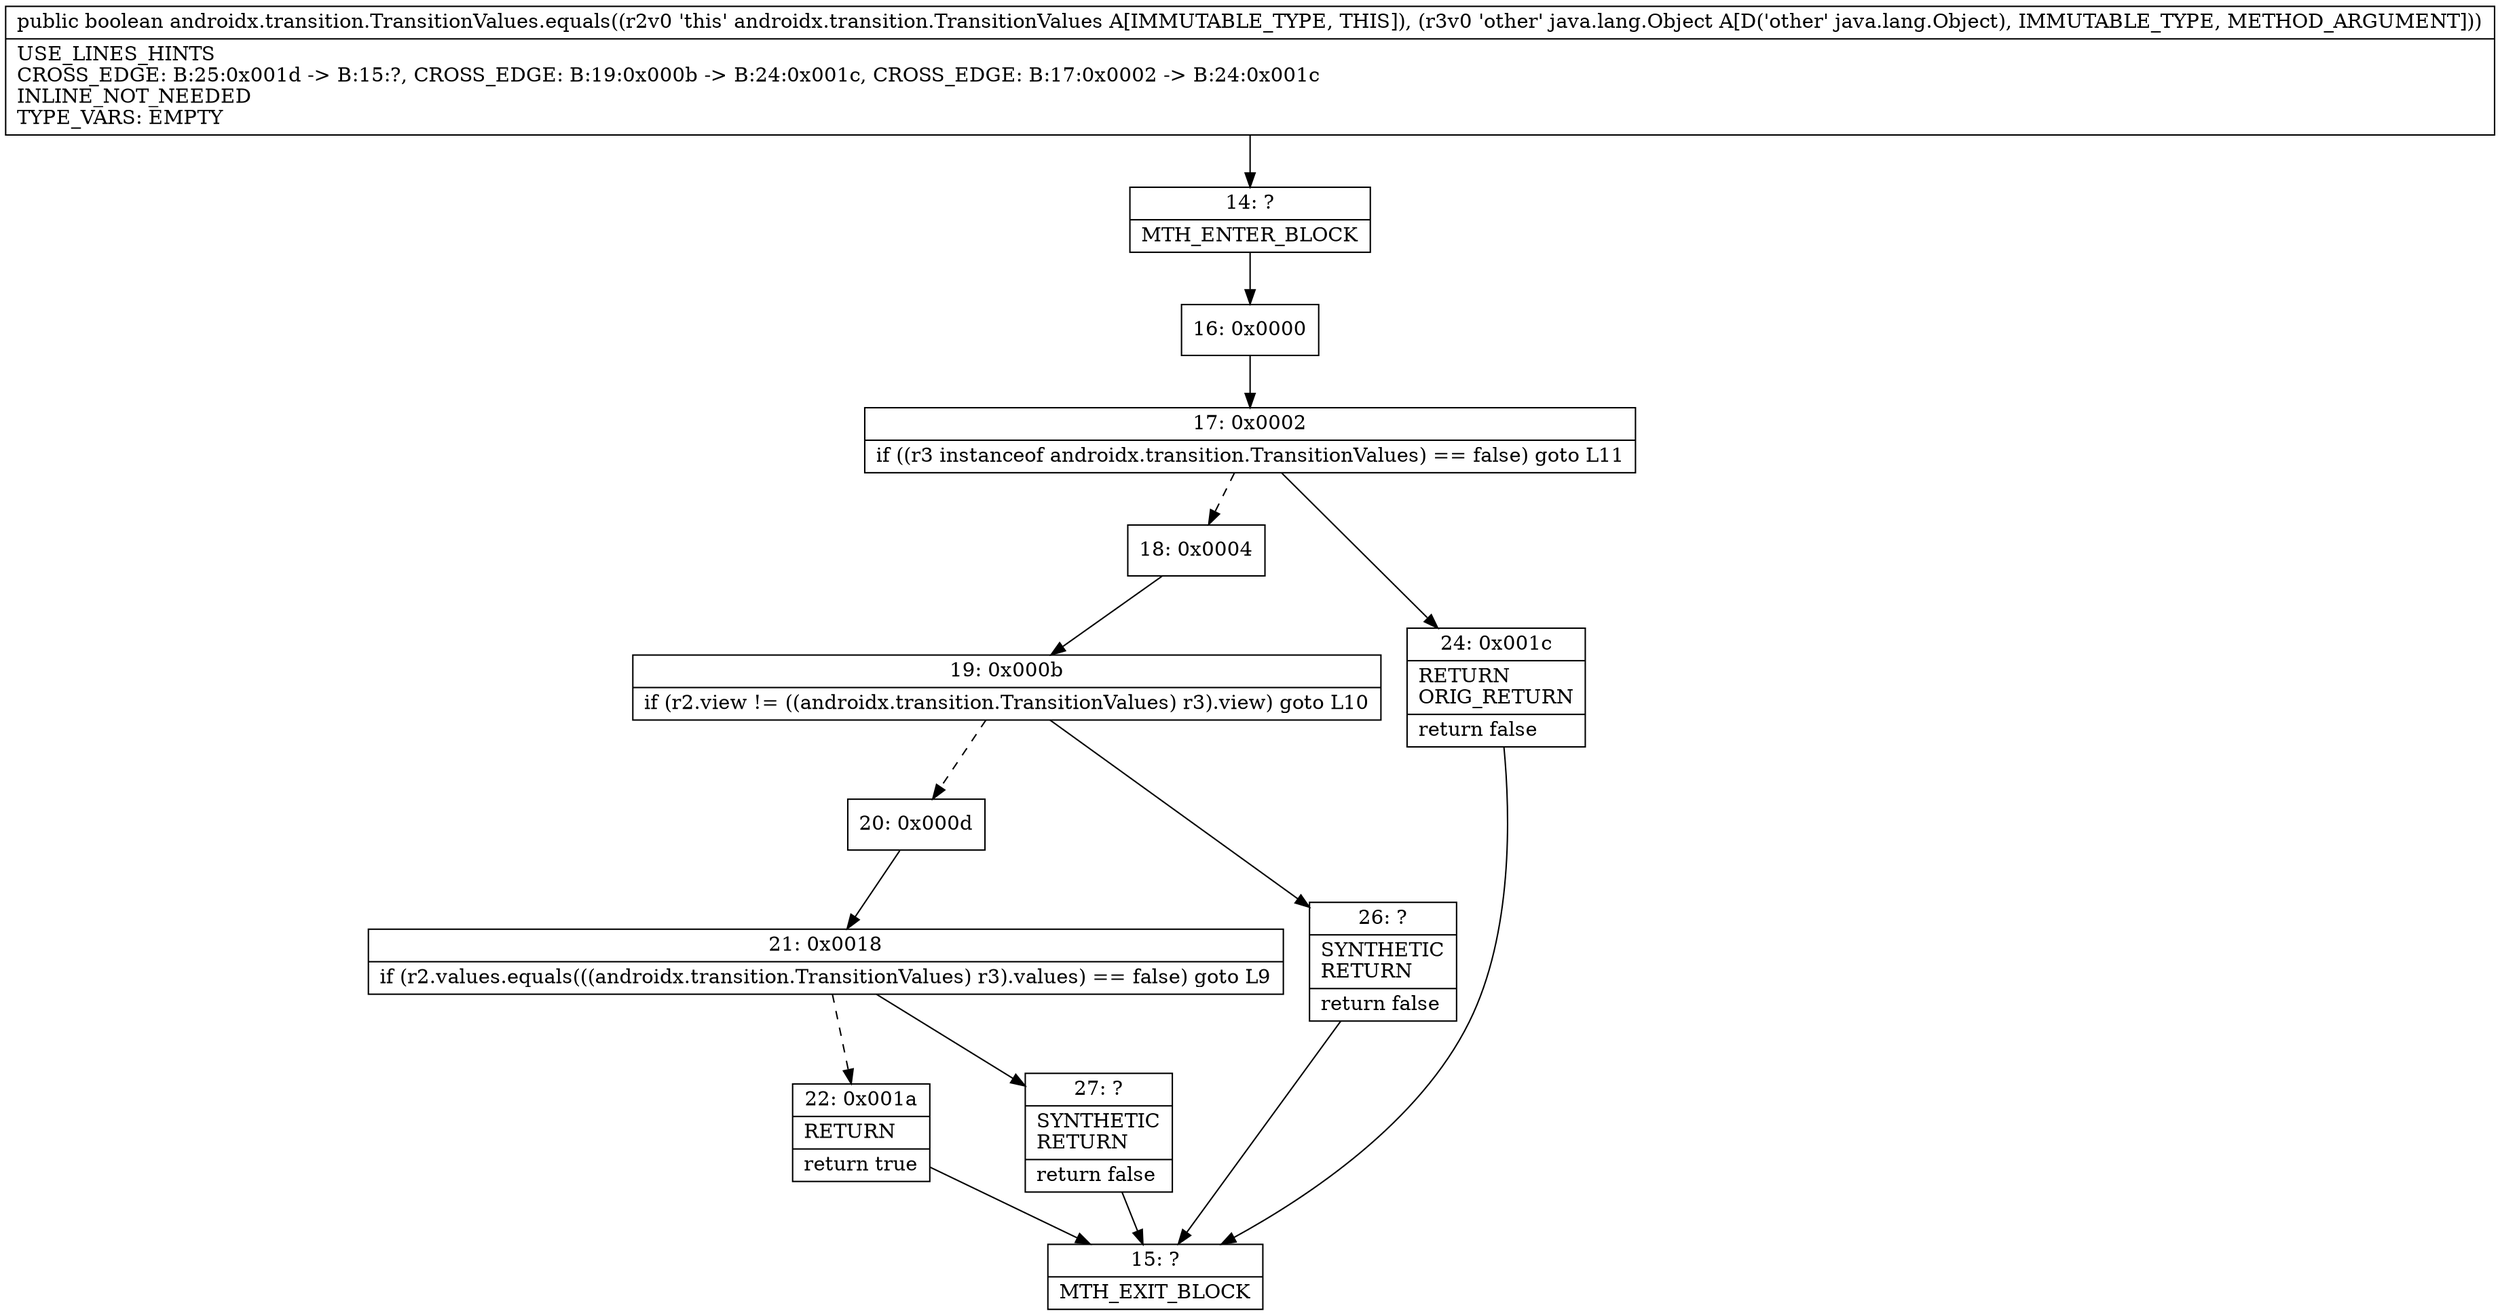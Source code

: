 digraph "CFG forandroidx.transition.TransitionValues.equals(Ljava\/lang\/Object;)Z" {
Node_14 [shape=record,label="{14\:\ ?|MTH_ENTER_BLOCK\l}"];
Node_16 [shape=record,label="{16\:\ 0x0000}"];
Node_17 [shape=record,label="{17\:\ 0x0002|if ((r3 instanceof androidx.transition.TransitionValues) == false) goto L11\l}"];
Node_18 [shape=record,label="{18\:\ 0x0004}"];
Node_19 [shape=record,label="{19\:\ 0x000b|if (r2.view != ((androidx.transition.TransitionValues) r3).view) goto L10\l}"];
Node_20 [shape=record,label="{20\:\ 0x000d}"];
Node_21 [shape=record,label="{21\:\ 0x0018|if (r2.values.equals(((androidx.transition.TransitionValues) r3).values) == false) goto L9\l}"];
Node_22 [shape=record,label="{22\:\ 0x001a|RETURN\l|return true\l}"];
Node_15 [shape=record,label="{15\:\ ?|MTH_EXIT_BLOCK\l}"];
Node_27 [shape=record,label="{27\:\ ?|SYNTHETIC\lRETURN\l|return false\l}"];
Node_26 [shape=record,label="{26\:\ ?|SYNTHETIC\lRETURN\l|return false\l}"];
Node_24 [shape=record,label="{24\:\ 0x001c|RETURN\lORIG_RETURN\l|return false\l}"];
MethodNode[shape=record,label="{public boolean androidx.transition.TransitionValues.equals((r2v0 'this' androidx.transition.TransitionValues A[IMMUTABLE_TYPE, THIS]), (r3v0 'other' java.lang.Object A[D('other' java.lang.Object), IMMUTABLE_TYPE, METHOD_ARGUMENT]))  | USE_LINES_HINTS\lCROSS_EDGE: B:25:0x001d \-\> B:15:?, CROSS_EDGE: B:19:0x000b \-\> B:24:0x001c, CROSS_EDGE: B:17:0x0002 \-\> B:24:0x001c\lINLINE_NOT_NEEDED\lTYPE_VARS: EMPTY\l}"];
MethodNode -> Node_14;Node_14 -> Node_16;
Node_16 -> Node_17;
Node_17 -> Node_18[style=dashed];
Node_17 -> Node_24;
Node_18 -> Node_19;
Node_19 -> Node_20[style=dashed];
Node_19 -> Node_26;
Node_20 -> Node_21;
Node_21 -> Node_22[style=dashed];
Node_21 -> Node_27;
Node_22 -> Node_15;
Node_27 -> Node_15;
Node_26 -> Node_15;
Node_24 -> Node_15;
}


